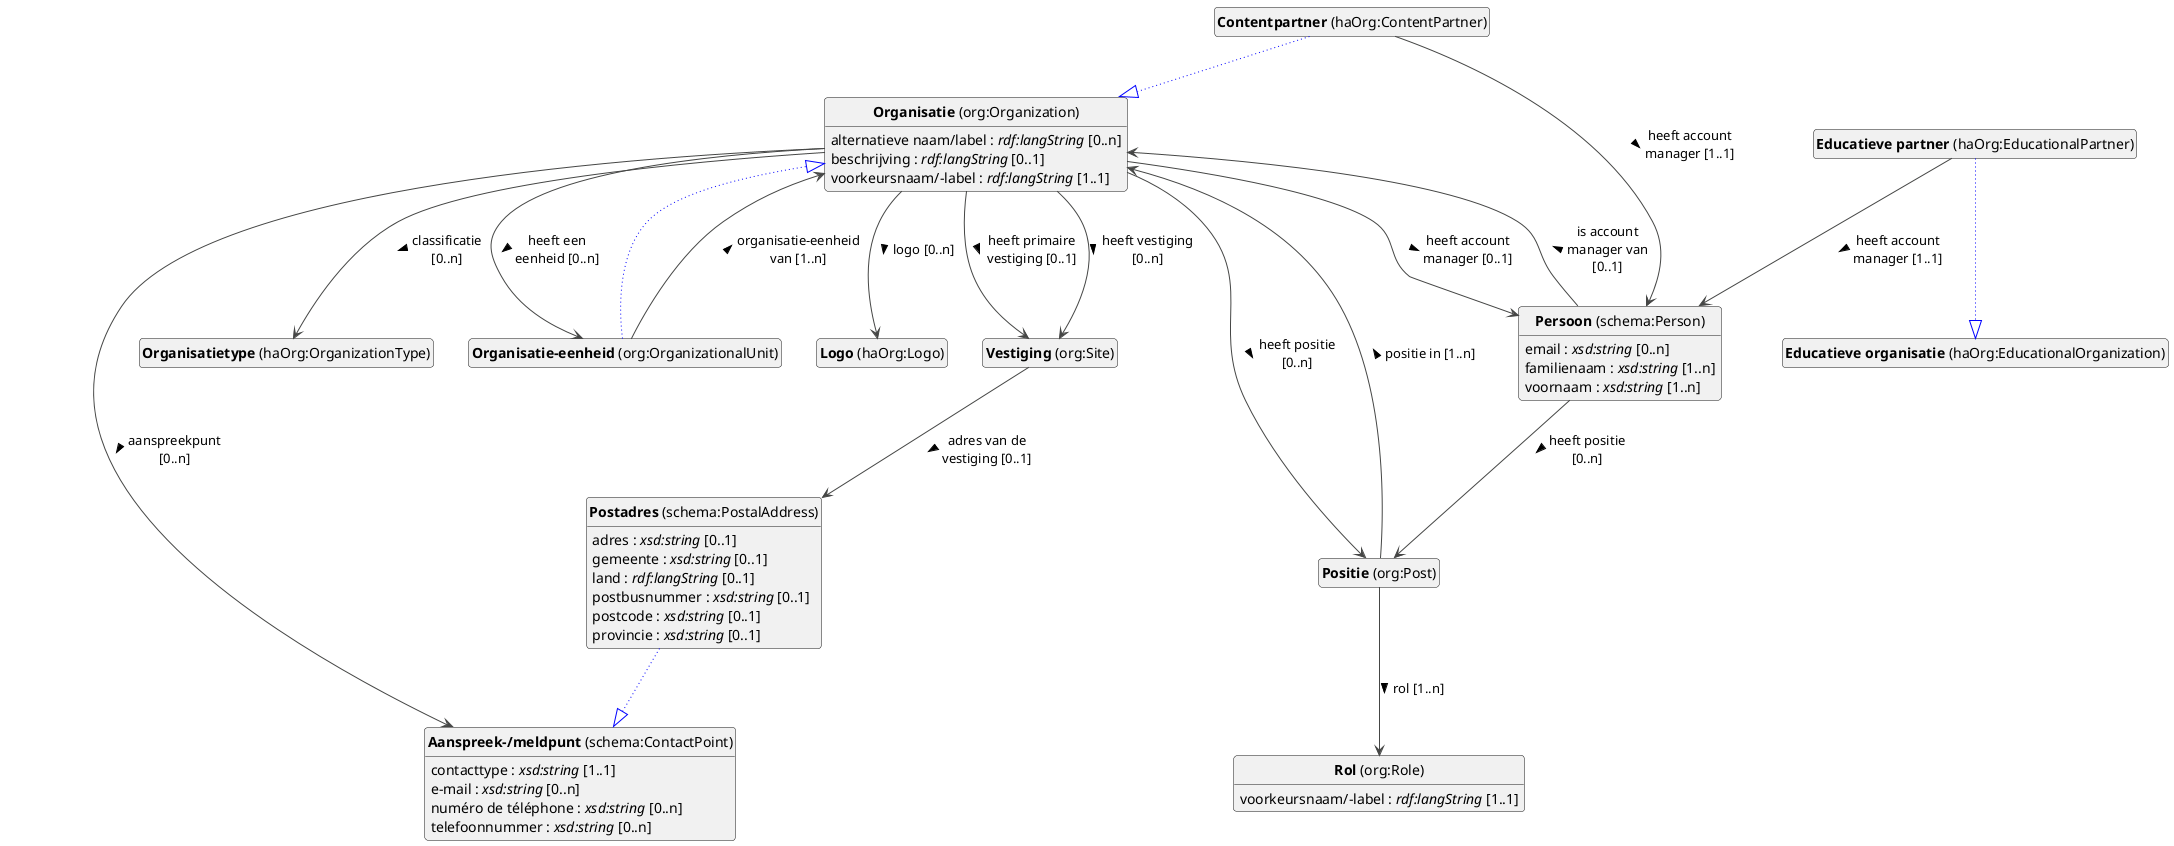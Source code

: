 @startuml
!theme vibrant
skinparam classFontSize 14
!define LIGHTORANGE
skinparam componentStyle uml2
skinparam wrapMessageWidth 100
' skinparam ArrowColor #Maroon
' Remove shadows
skinparam shadowing false
'skinparam linetype polyline
skinparam ArrowMessageAlignment left


class "<b>Organisatie</b> (org:Organization)" as org_Organization [[#org%3AOrganization]]
class "<b>Organisatie-eenheid</b> (org:OrganizationalUnit)" as org_OrganizationalUnit [[#org%3AOrganizationalUnit]]
class "<b>Organisatie</b> (org:Organization)" as org_Organization [[#org%3AOrganization]]
class "<b>Contentpartner</b> (haOrg:ContentPartner)" as haOrg_ContentPartner [[#haOrg%3AContentPartner]]
class "<b>Organisatie</b> (org:Organization)" as org_Organization [[#org%3AOrganization]]
class "<b>Educatieve partner</b> (haOrg:EducationalPartner)" as haOrg_EducationalPartner [[#haOrg%3AEducationalPartner]]
class "<b>Educatieve organisatie</b> (haOrg:EducationalOrganization)" as haOrg_EducationalOrganization [[#haOrg%3AEducationalOrganization]]
class "<b>Vestiging</b> (org:Site)" as org_Site [[#org%3ASite]]
class "<b>Positie</b> (org:Post)" as org_Post [[#org%3APost]]
class "<b>Rol</b> (org:Role)" as org_Role [[#org%3ARole]]
class "<b>Persoon</b> (schema:Person)" as schema_Person [[#schema%3APerson]]
class "<b>Postadres</b> (schema:PostalAddress)" as schema_PostalAddress [[#schema%3APostalAddress]]
class "<b>Aanspreek-/meldpunt</b> (schema:ContactPoint)" as schema_ContactPoint [[#schema%3AContactPoint]]
class "<b>Aanspreek-/meldpunt</b> (schema:ContactPoint)" as schema_ContactPoint [[#schema%3AContactPoint]]
class "<b>Organisatietype</b> (haOrg:OrganizationType)" as haOrg_OrganizationType [[#haOrg%3AOrganizationType]]
class "<b>Logo</b> (haOrg:Logo)" as haOrg_Logo [[#haOrg%3ALogo]]



org_Organization --> schema_ContactPoint : aanspreekpunt [0..n] >
org_Organization : alternatieve naam/label : <i>rdf:langString</i> [0..n]

org_Organization : beschrijving : <i>rdf:langString</i> [0..1]


org_Organization --> haOrg_OrganizationType : classificatie [0..n] >

org_Organization --> schema_Person : heeft account manager [0..1] >

org_Organization --> org_OrganizationalUnit : heeft een eenheid [0..n] >

org_Organization --> org_Post : heeft positie [0..n] >

org_Organization --> org_Site : heeft primaire vestiging [0..1] >

org_Organization --> org_Site : heeft vestiging [0..n] >


org_Organization --> haOrg_Logo : logo [0..n] >
org_Organization : voorkeursnaam/-label : <i>rdf:langString</i> [1..1]


org_OrganizationalUnit --|> org_Organization #blue;line.dotted;text:blue


org_OrganizationalUnit --> org_Organization : organisatie-eenheid van [1..n] >

haOrg_ContentPartner --|> org_Organization #blue;line.dotted;text:blue


haOrg_ContentPartner --> schema_Person : heeft account manager [1..1] >

haOrg_EducationalPartner --|> haOrg_EducationalOrganization #blue;line.dotted;text:blue


haOrg_EducationalPartner --> schema_Person : heeft account manager [1..1] >



org_Site --> schema_PostalAddress : adres van de vestiging [0..1] >



org_Post --> org_Organization : positie in [1..n] >

org_Post --> org_Role : rol [1..n] >


org_Role : voorkeursnaam/-label : <i>rdf:langString</i> [1..1]



schema_Person : email : <i>xsd:string</i> [0..n]

schema_Person : familienaam : <i>xsd:string</i> [1..n]


schema_Person --> org_Post : heeft positie [0..n] >

schema_Person --> org_Organization : is account manager van [0..1] >
schema_Person : voornaam : <i>xsd:string</i> [1..n]


schema_PostalAddress --|> schema_ContactPoint #blue;line.dotted;text:blue

schema_PostalAddress : adres : <i>xsd:string</i> [0..1]

schema_PostalAddress : gemeente : <i>xsd:string</i> [0..1]

schema_PostalAddress : land : <i>rdf:langString</i> [0..1]

schema_PostalAddress : postbusnummer : <i>xsd:string</i> [0..1]

schema_PostalAddress : postcode : <i>xsd:string</i> [0..1]

schema_PostalAddress : provincie : <i>xsd:string</i> [0..1]



schema_ContactPoint : contacttype : <i>xsd:string</i> [1..1]

schema_ContactPoint : e-mail : <i>xsd:string</i> [0..n]

schema_ContactPoint : numéro de téléphone : <i>xsd:string</i> [0..n]

schema_ContactPoint : telefoonnummer : <i>xsd:string</i> [0..n]







hide circle
hide methods
hide empty members
@enduml


